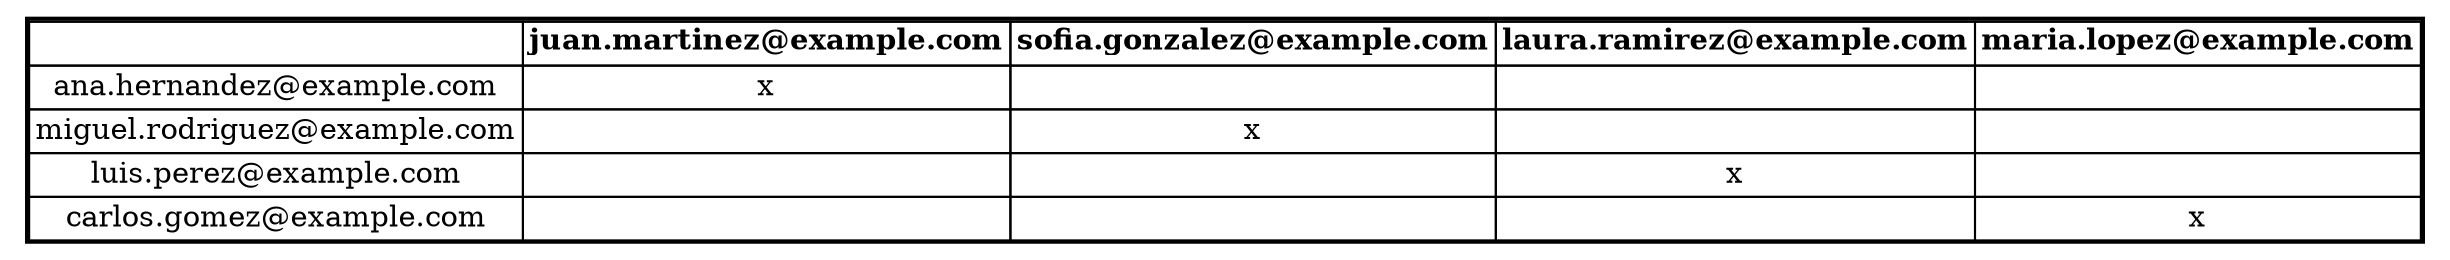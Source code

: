 digraph G {
node [shape=plaintext];
RELACIONES_DE_AMISTAD [label=<
<table border='2' cellborder='1' cellspacing='0'>
<tr><td></td><td><b>juan.martinez@example.com</b></td><td><b>sofia.gonzalez@example.com</b></td><td><b>laura.ramirez@example.com</b></td><td><b>maria.lopez@example.com</b></td></tr>
<tr><td>ana.hernandez@example.com</td><td>x</td><td></td><td></td><td></td></tr>
<tr><td>miguel.rodriguez@example.com</td><td></td><td>x</td><td></td><td></td></tr>
<tr><td>luis.perez@example.com</td><td></td><td></td><td>x</td><td></td></tr>
<tr><td>carlos.gomez@example.com</td><td></td><td></td><td></td><td>x</td></tr>
</table>>];
}
